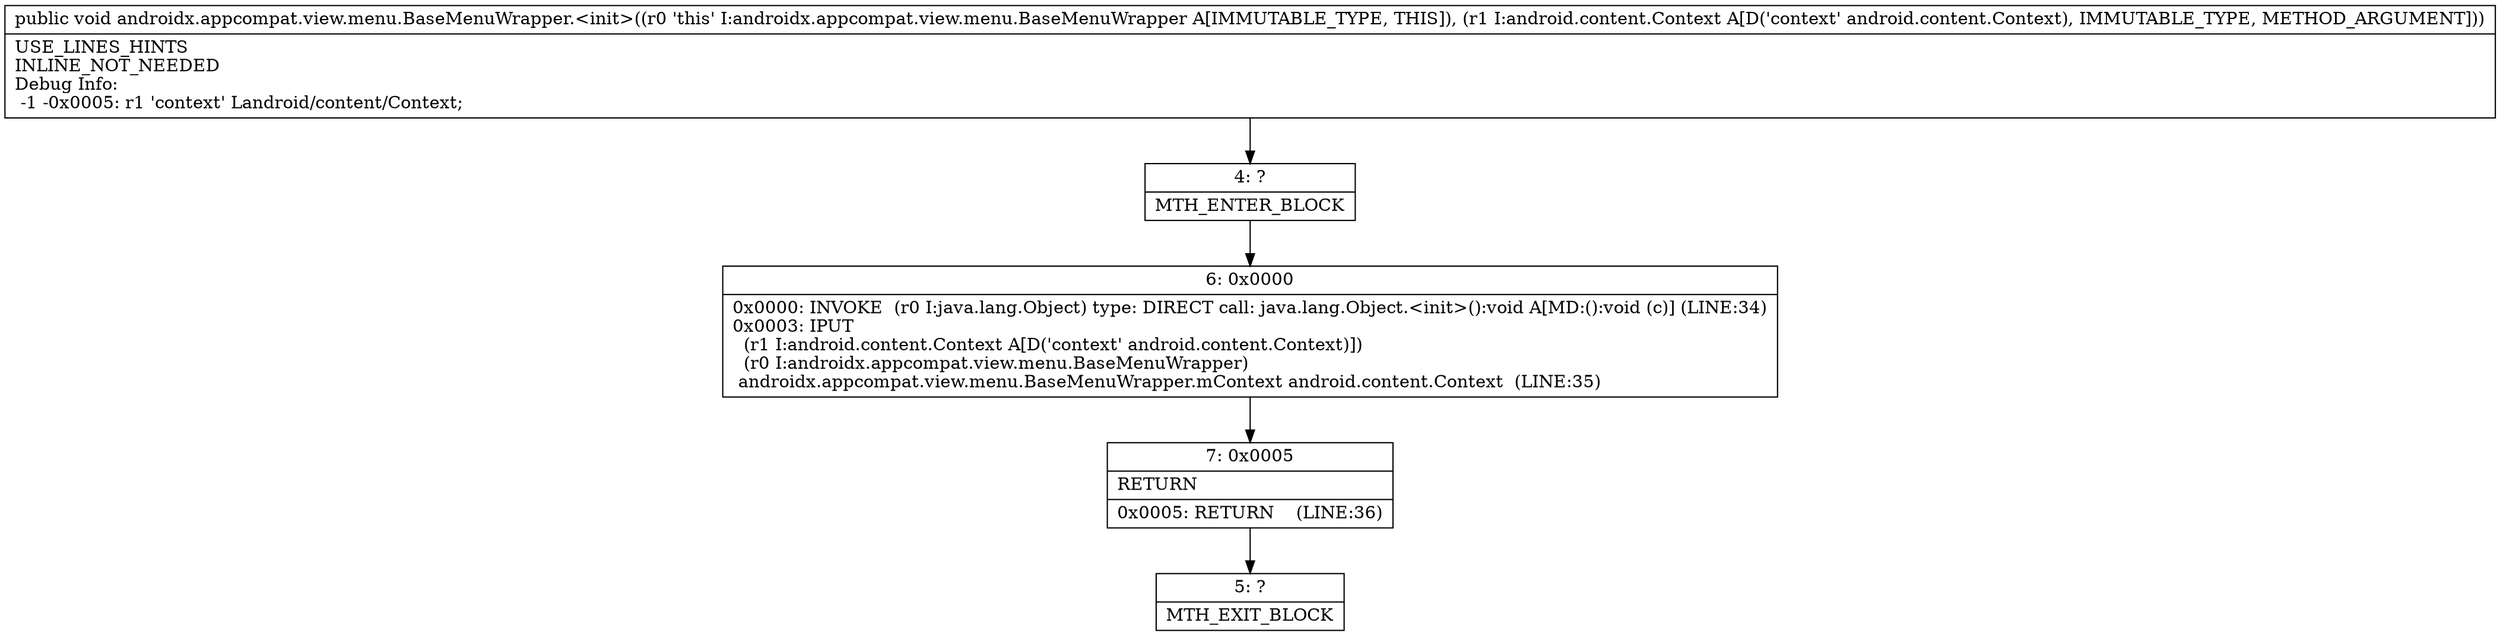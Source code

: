 digraph "CFG forandroidx.appcompat.view.menu.BaseMenuWrapper.\<init\>(Landroid\/content\/Context;)V" {
Node_4 [shape=record,label="{4\:\ ?|MTH_ENTER_BLOCK\l}"];
Node_6 [shape=record,label="{6\:\ 0x0000|0x0000: INVOKE  (r0 I:java.lang.Object) type: DIRECT call: java.lang.Object.\<init\>():void A[MD:():void (c)] (LINE:34)\l0x0003: IPUT  \l  (r1 I:android.content.Context A[D('context' android.content.Context)])\l  (r0 I:androidx.appcompat.view.menu.BaseMenuWrapper)\l androidx.appcompat.view.menu.BaseMenuWrapper.mContext android.content.Context  (LINE:35)\l}"];
Node_7 [shape=record,label="{7\:\ 0x0005|RETURN\l|0x0005: RETURN    (LINE:36)\l}"];
Node_5 [shape=record,label="{5\:\ ?|MTH_EXIT_BLOCK\l}"];
MethodNode[shape=record,label="{public void androidx.appcompat.view.menu.BaseMenuWrapper.\<init\>((r0 'this' I:androidx.appcompat.view.menu.BaseMenuWrapper A[IMMUTABLE_TYPE, THIS]), (r1 I:android.content.Context A[D('context' android.content.Context), IMMUTABLE_TYPE, METHOD_ARGUMENT]))  | USE_LINES_HINTS\lINLINE_NOT_NEEDED\lDebug Info:\l  \-1 \-0x0005: r1 'context' Landroid\/content\/Context;\l}"];
MethodNode -> Node_4;Node_4 -> Node_6;
Node_6 -> Node_7;
Node_7 -> Node_5;
}

